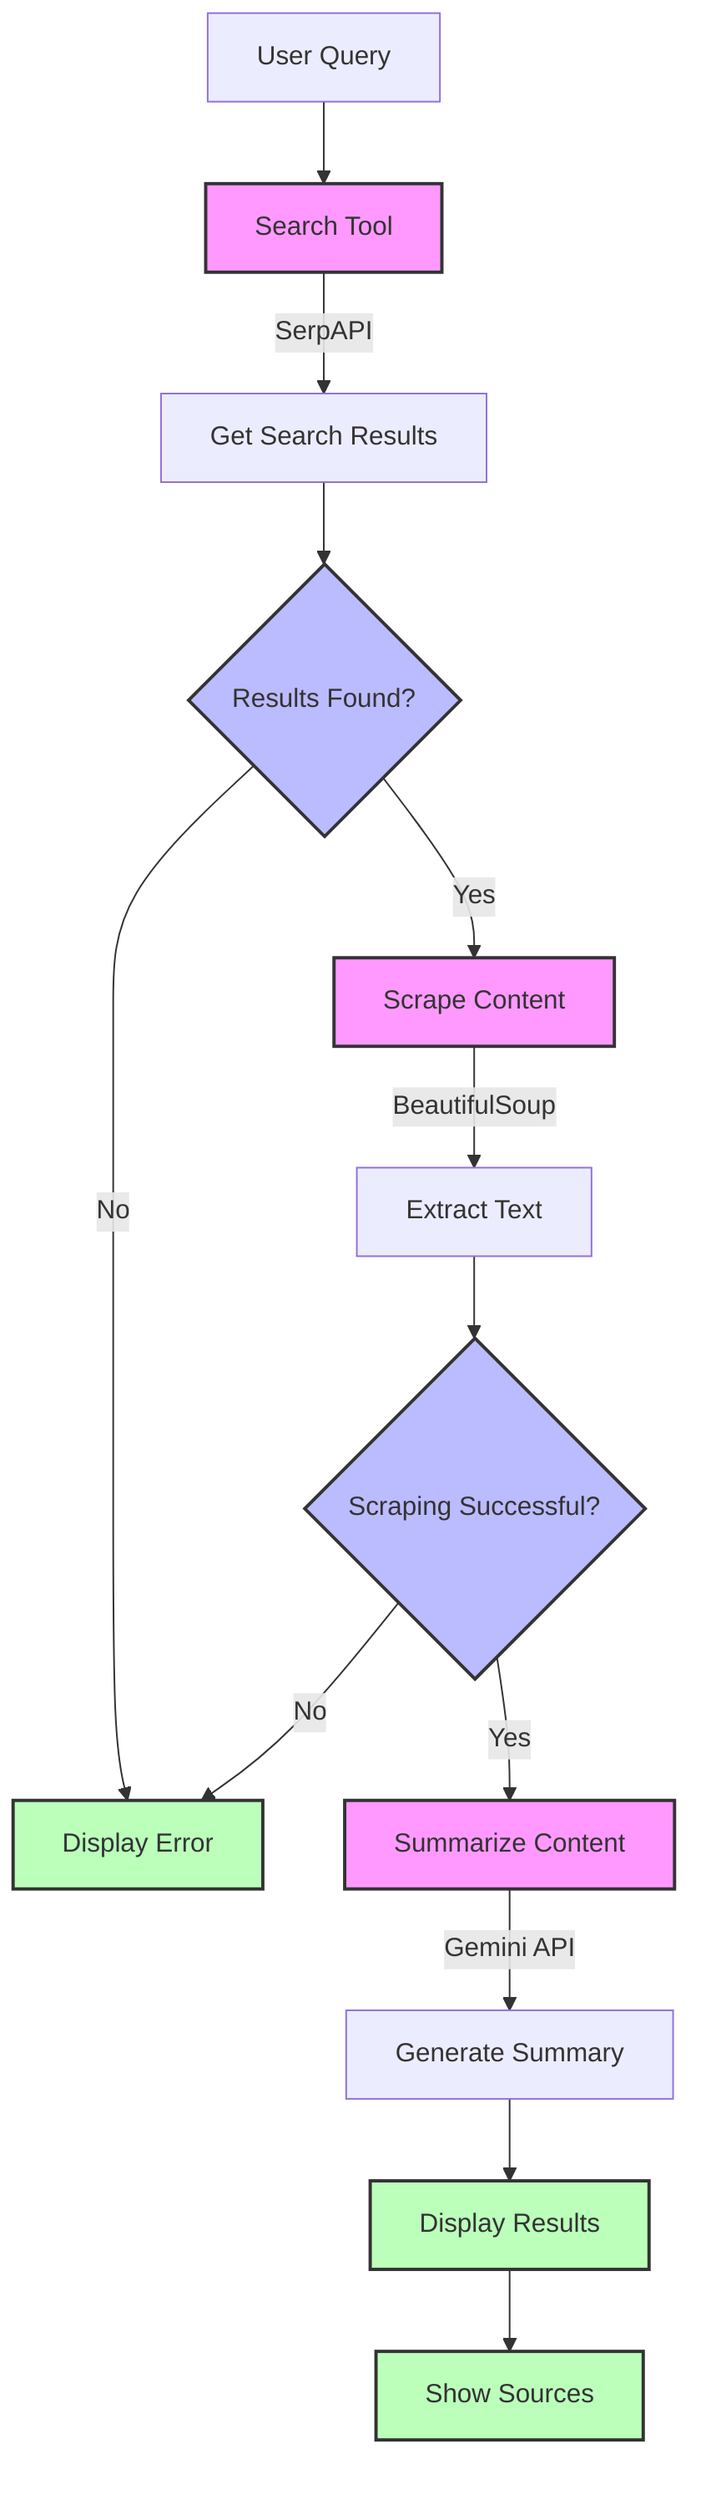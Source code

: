 flowchart TB
    A[User Query] --> B[Search Tool]
    B -->|SerpAPI| C[Get Search Results]
    C --> D{Results Found?}
    D -->|No| E[Display Error]
    D -->|Yes| F[Scrape Content]
    F -->|BeautifulSoup| G[Extract Text]
    G --> H{Scraping Successful?}
    H -->|No| E
    H -->|Yes| I[Summarize Content]
    I -->|Gemini API| J[Generate Summary]
    J --> K[Display Results]
    K --> L[Show Sources]

    classDef process fill:#f9f,stroke:#333,stroke-width:2px;
    classDef decision fill:#bbf,stroke:#333,stroke-width:2px;
    classDef output fill:#bfb,stroke:#333,stroke-width:2px;

    class B,F,I process;
    class D,H decision;
    class E,K,L output;